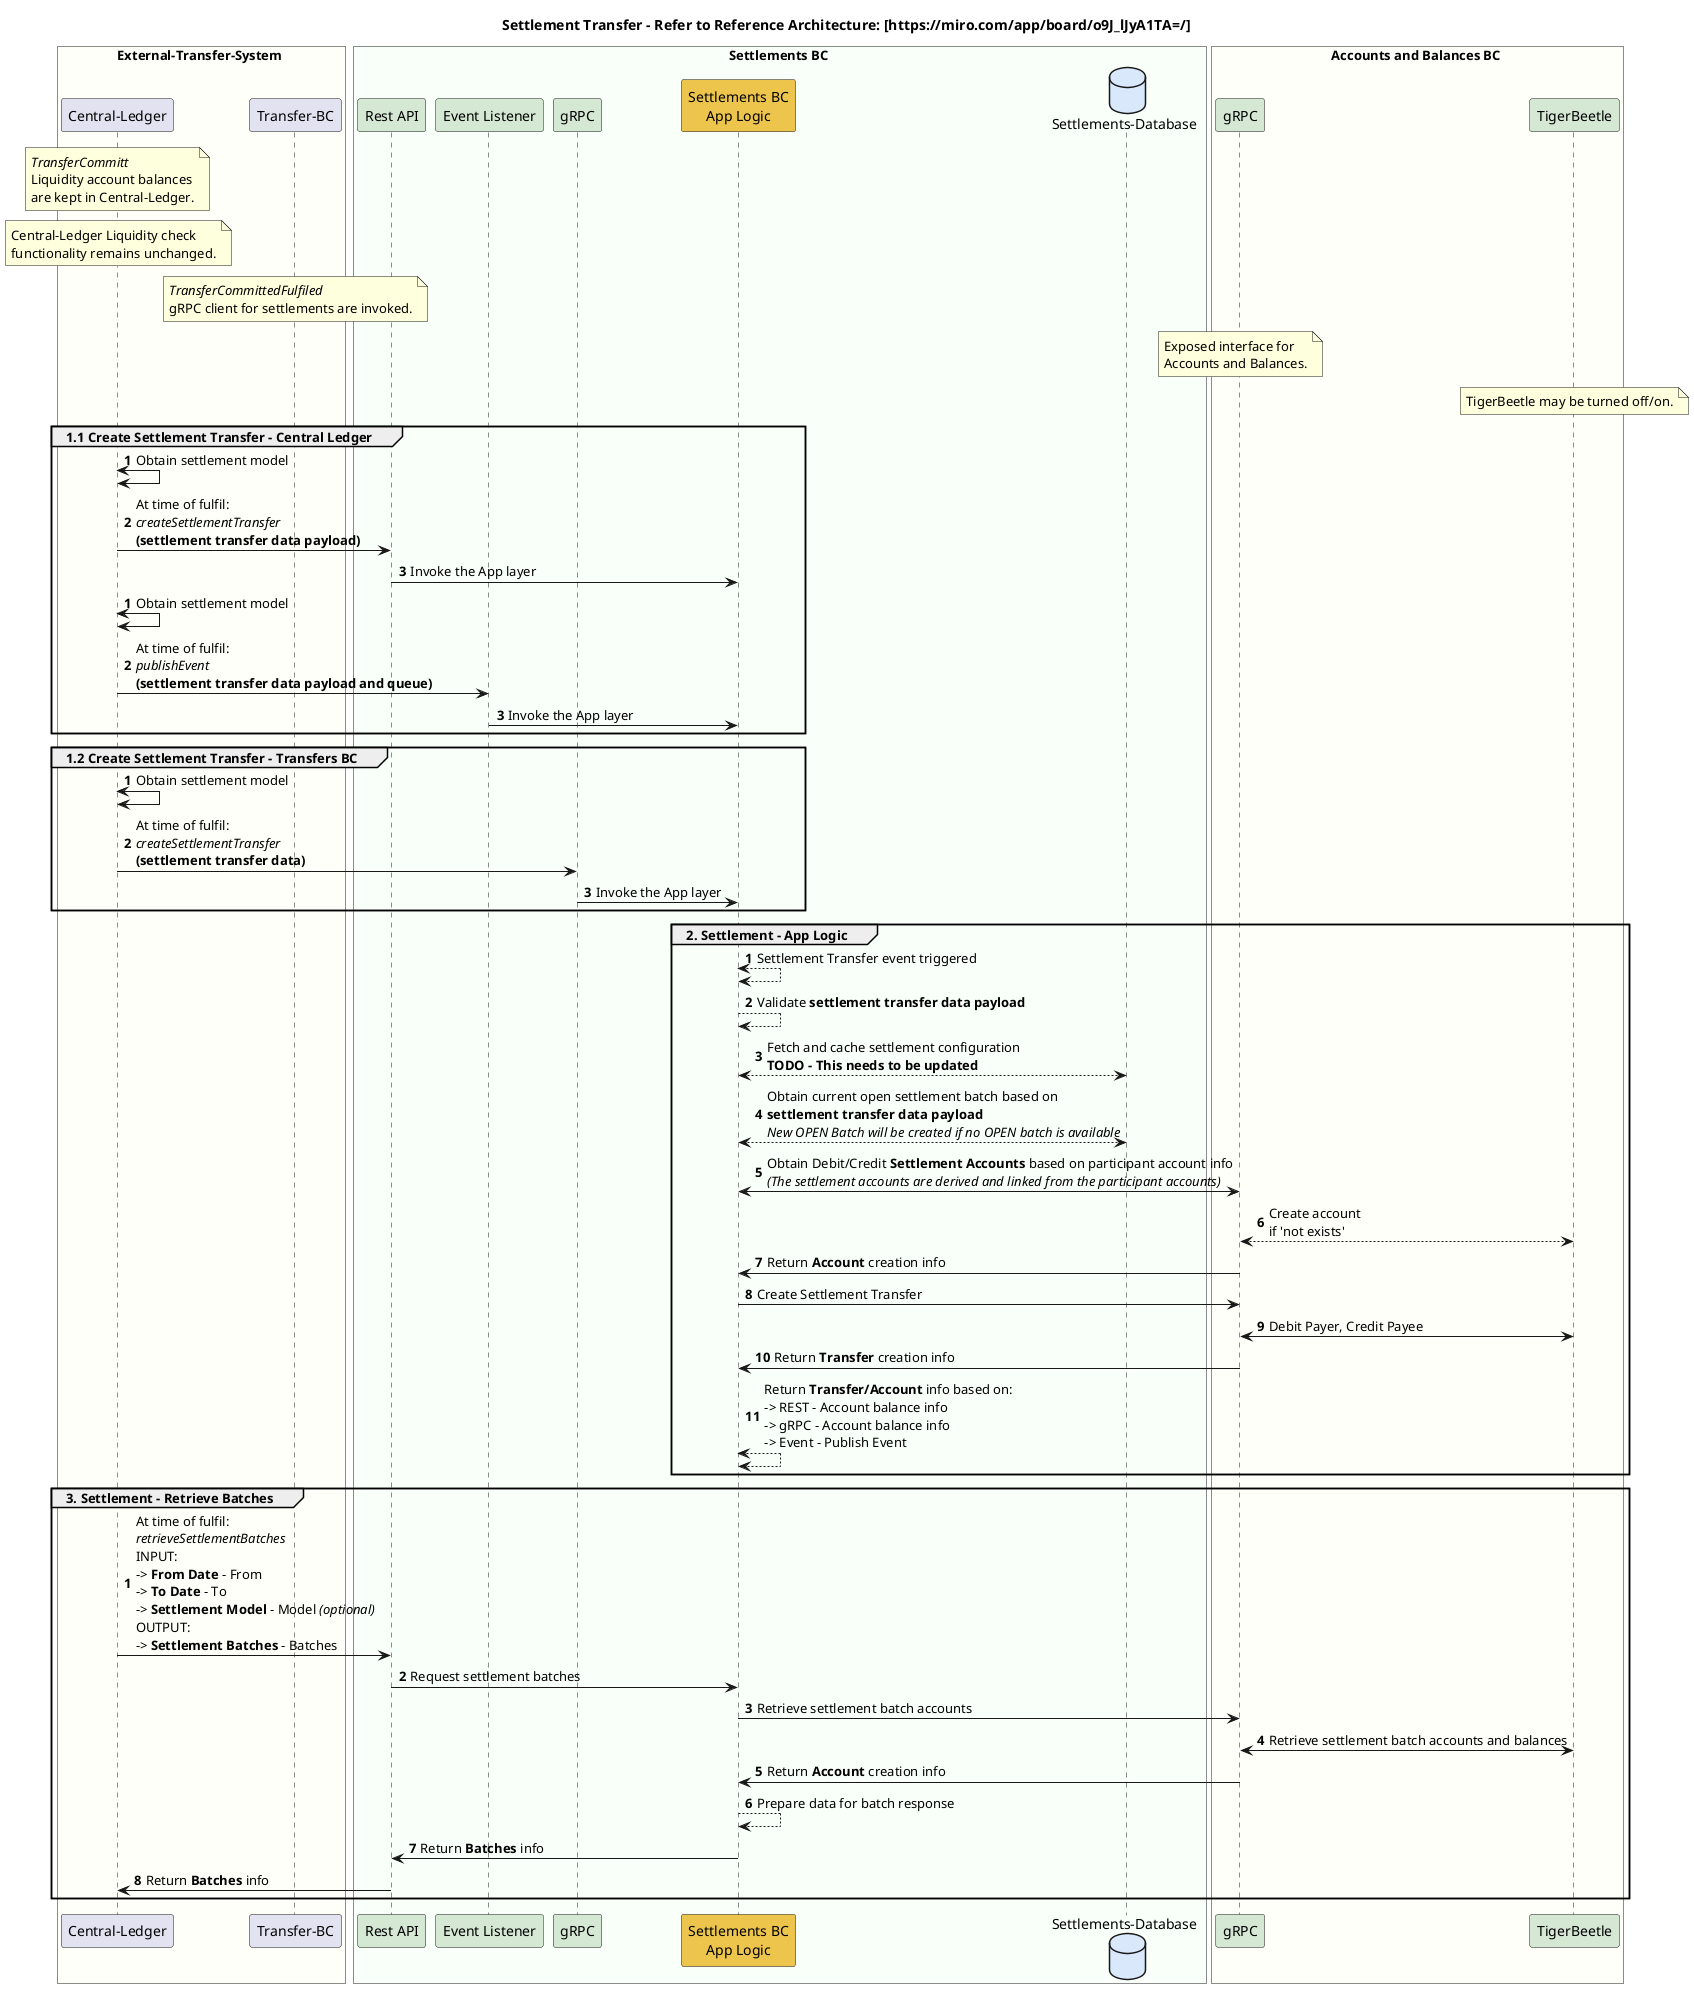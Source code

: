 @startuml

title Settlement Transfer - Refer to Reference Architecture: [https://miro.com/app/board/o9J_lJyA1TA=/]

box External-Transfer-System #FFFFF9
    participant "Central-Ledger" as ext_cl
    note over ext_cl
        //TransferCommitt//
        Liquidity account balances
        are kept in Central-Ledger.
    end note
    note over ext_cl
        Central-Ledger Liquidity check
        functionality remains unchanged.
    end note
    participant "Transfer-BC" as ext_transfers_bc
    note over ext_transfers_bc
        //TransferCommittedFulfiled//
        gRPC client for settlements are invoked.
    end note
end box

box Settlements BC #F9FFF9
	participant "Rest API" as sbc_rest #D5E8D4
	participant "Event Listener" as sbc_event #D5E8D4
	participant "gRPC" as sbc_grpc #D5E8D4
	participant "Settlements BC\nApp Logic" as sbc_app_logic #EDC54D
	database "Settlements-Database" as sbc_db #DAE8FC
end box

box Accounts and Balances BC #FFFFF9
    participant "gRPC" as abbc_grpc #D5E8D4
    participant "TigerBeetle" as abbc_tigerbeetle #D5E8D4
    note over abbc_grpc
        Exposed interface for
        Accounts and Balances.
    end note
    note over abbc_tigerbeetle
        TigerBeetle may be turned off/on.
    end note
end box

group 1.1 Create Settlement Transfer - Central Ledger
autonumber
    ext_cl <-> ext_cl : Obtain settlement model
    ext_cl -> sbc_rest : At time of fulfil:\n//createSettlementTransfer// \n**(settlement transfer data payload)**
    sbc_rest -> sbc_app_logic : Invoke the App layer
autonumber
    ext_cl <-> ext_cl : Obtain settlement model
    ext_cl -> sbc_event : At time of fulfil:\n//publishEvent// \n**(settlement transfer data payload and queue)**
    sbc_event -> sbc_app_logic : Invoke the App layer
end

group 1.2 Create Settlement Transfer - Transfers BC
autonumber
    ext_cl <-> ext_cl : Obtain settlement model
    ext_cl -> sbc_grpc : At time of fulfil:\n//createSettlementTransfer// \n**(settlement transfer data)**
    sbc_grpc -> sbc_app_logic : Invoke the App layer
end

group 2. Settlement - App Logic
autonumber
    sbc_app_logic <--> sbc_app_logic: Settlement Transfer event triggered
    sbc_app_logic --> sbc_app_logic : Validate **settlement transfer data payload**
    sbc_app_logic <--> sbc_db : Fetch and cache settlement configuration\n**TODO - This needs to be updated**
    sbc_app_logic <--> sbc_db : Obtain current open settlement batch based on \n**settlement transfer data payload**\n//New OPEN Batch will be created if no OPEN batch is available//
    sbc_app_logic <-> abbc_grpc : Obtain Debit/Credit **Settlement Accounts** based on participant account info\n//(The settlement accounts are derived and linked from the participant accounts)//
    abbc_grpc <--> abbc_tigerbeetle : Create account \nif 'not exists'
    abbc_grpc -> sbc_app_logic : Return **Account** creation info
    sbc_app_logic -> abbc_grpc: Create Settlement Transfer
    abbc_grpc <-> abbc_tigerbeetle: Debit Payer, Credit Payee
    abbc_grpc -> sbc_app_logic : Return **Transfer** creation info
    sbc_app_logic <--> sbc_app_logic: Return **Transfer/Account** info based on: \n-> REST - Account balance info\n-> gRPC - Account balance info\n-> Event - Publish Event
end

group 3. Settlement - Retrieve Batches
autonumber
    ext_cl -> sbc_rest : At time of fulfil:\n//retrieveSettlementBatches// \nINPUT:\n-> **From Date** - From\n-> **To Date** - To\n-> **Settlement Model** - Model //(optional)//\nOUTPUT:\n-> **Settlement Batches** - Batches
    sbc_rest -> sbc_app_logic : Request settlement batches
    sbc_app_logic -> abbc_grpc : Retrieve settlement batch accounts
    abbc_grpc <-> abbc_tigerbeetle : Retrieve settlement batch accounts and balances
    abbc_grpc -> sbc_app_logic : Return **Account** creation info
    sbc_app_logic --> sbc_app_logic : Prepare data for batch response
    sbc_app_logic -> sbc_rest : Return **Batches** info
    sbc_rest -> ext_cl : Return **Batches** info
autonumber

end

@enduml
